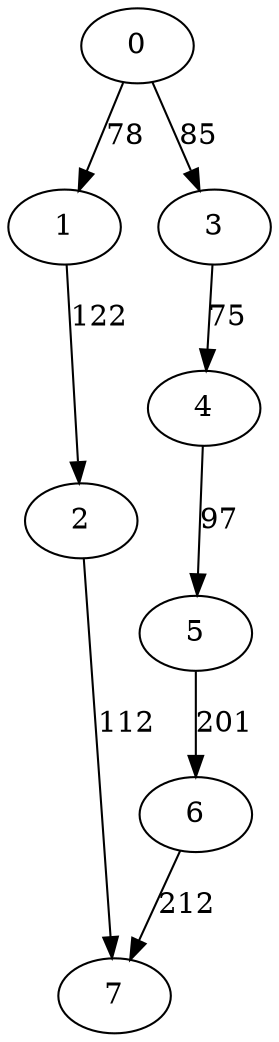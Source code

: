 digraph t10p2r5_7 {
0 -> 1 [ label = 78 ];
0 -> 3 [ label = 85 ];
1 -> 2 [ label = 122 ];
2 -> 7 [ label = 112 ];
3 -> 4 [ label = 75 ];
4 -> 5 [ label = 97 ];
5 -> 6 [ label = 201 ];
6 -> 7 [ label = 212 ];
 }

